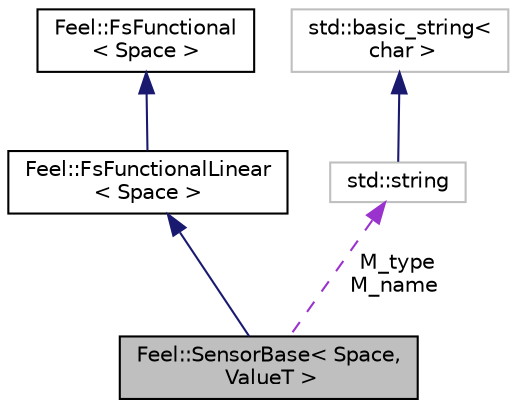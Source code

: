 digraph "Feel::SensorBase&lt; Space, ValueT &gt;"
{
 // LATEX_PDF_SIZE
  edge [fontname="Helvetica",fontsize="10",labelfontname="Helvetica",labelfontsize="10"];
  node [fontname="Helvetica",fontsize="10",shape=record];
  Node1 [label="Feel::SensorBase\< Space,\l ValueT \>",height=0.2,width=0.4,color="black", fillcolor="grey75", style="filled", fontcolor="black",tooltip="base class for sensors"];
  Node2 -> Node1 [dir="back",color="midnightblue",fontsize="10",style="solid",fontname="Helvetica"];
  Node2 [label="Feel::FsFunctionalLinear\l\< Space \>",height=0.2,width=0.4,color="black", fillcolor="white", style="filled",URL="$classFeel_1_1FsFunctionalLinear.html",tooltip=" "];
  Node3 -> Node2 [dir="back",color="midnightblue",fontsize="10",style="solid",fontname="Helvetica"];
  Node3 [label="Feel::FsFunctional\l\< Space \>",height=0.2,width=0.4,color="black", fillcolor="white", style="filled",URL="$classFeel_1_1FsFunctional.html",tooltip=" "];
  Node4 -> Node1 [dir="back",color="darkorchid3",fontsize="10",style="dashed",label=" M_type\nM_name" ,fontname="Helvetica"];
  Node4 [label="std::string",height=0.2,width=0.4,color="grey75", fillcolor="white", style="filled",tooltip="STL class."];
  Node5 -> Node4 [dir="back",color="midnightblue",fontsize="10",style="solid",fontname="Helvetica"];
  Node5 [label="std::basic_string\<\l char \>",height=0.2,width=0.4,color="grey75", fillcolor="white", style="filled",tooltip="STL class."];
}
